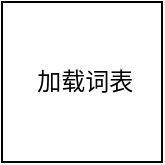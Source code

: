 <mxfile version="14.5.10" type="github">
  <diagram id="bcnGLO_yINpT_G3QC6Cx" name="Page-1">
    <mxGraphModel dx="946" dy="576" grid="1" gridSize="10" guides="1" tooltips="1" connect="1" arrows="1" fold="1" page="1" pageScale="1" pageWidth="827" pageHeight="1169" math="0" shadow="0">
      <root>
        <mxCell id="0" />
        <mxCell id="1" parent="0" />
        <mxCell id="324sZorUiJekJ33vKtpO-1" value="&amp;nbsp;加载词表" style="whiteSpace=wrap;html=1;aspect=fixed;" vertex="1" parent="1">
          <mxGeometry x="190" y="50" width="80" height="80" as="geometry" />
        </mxCell>
      </root>
    </mxGraphModel>
  </diagram>
</mxfile>
